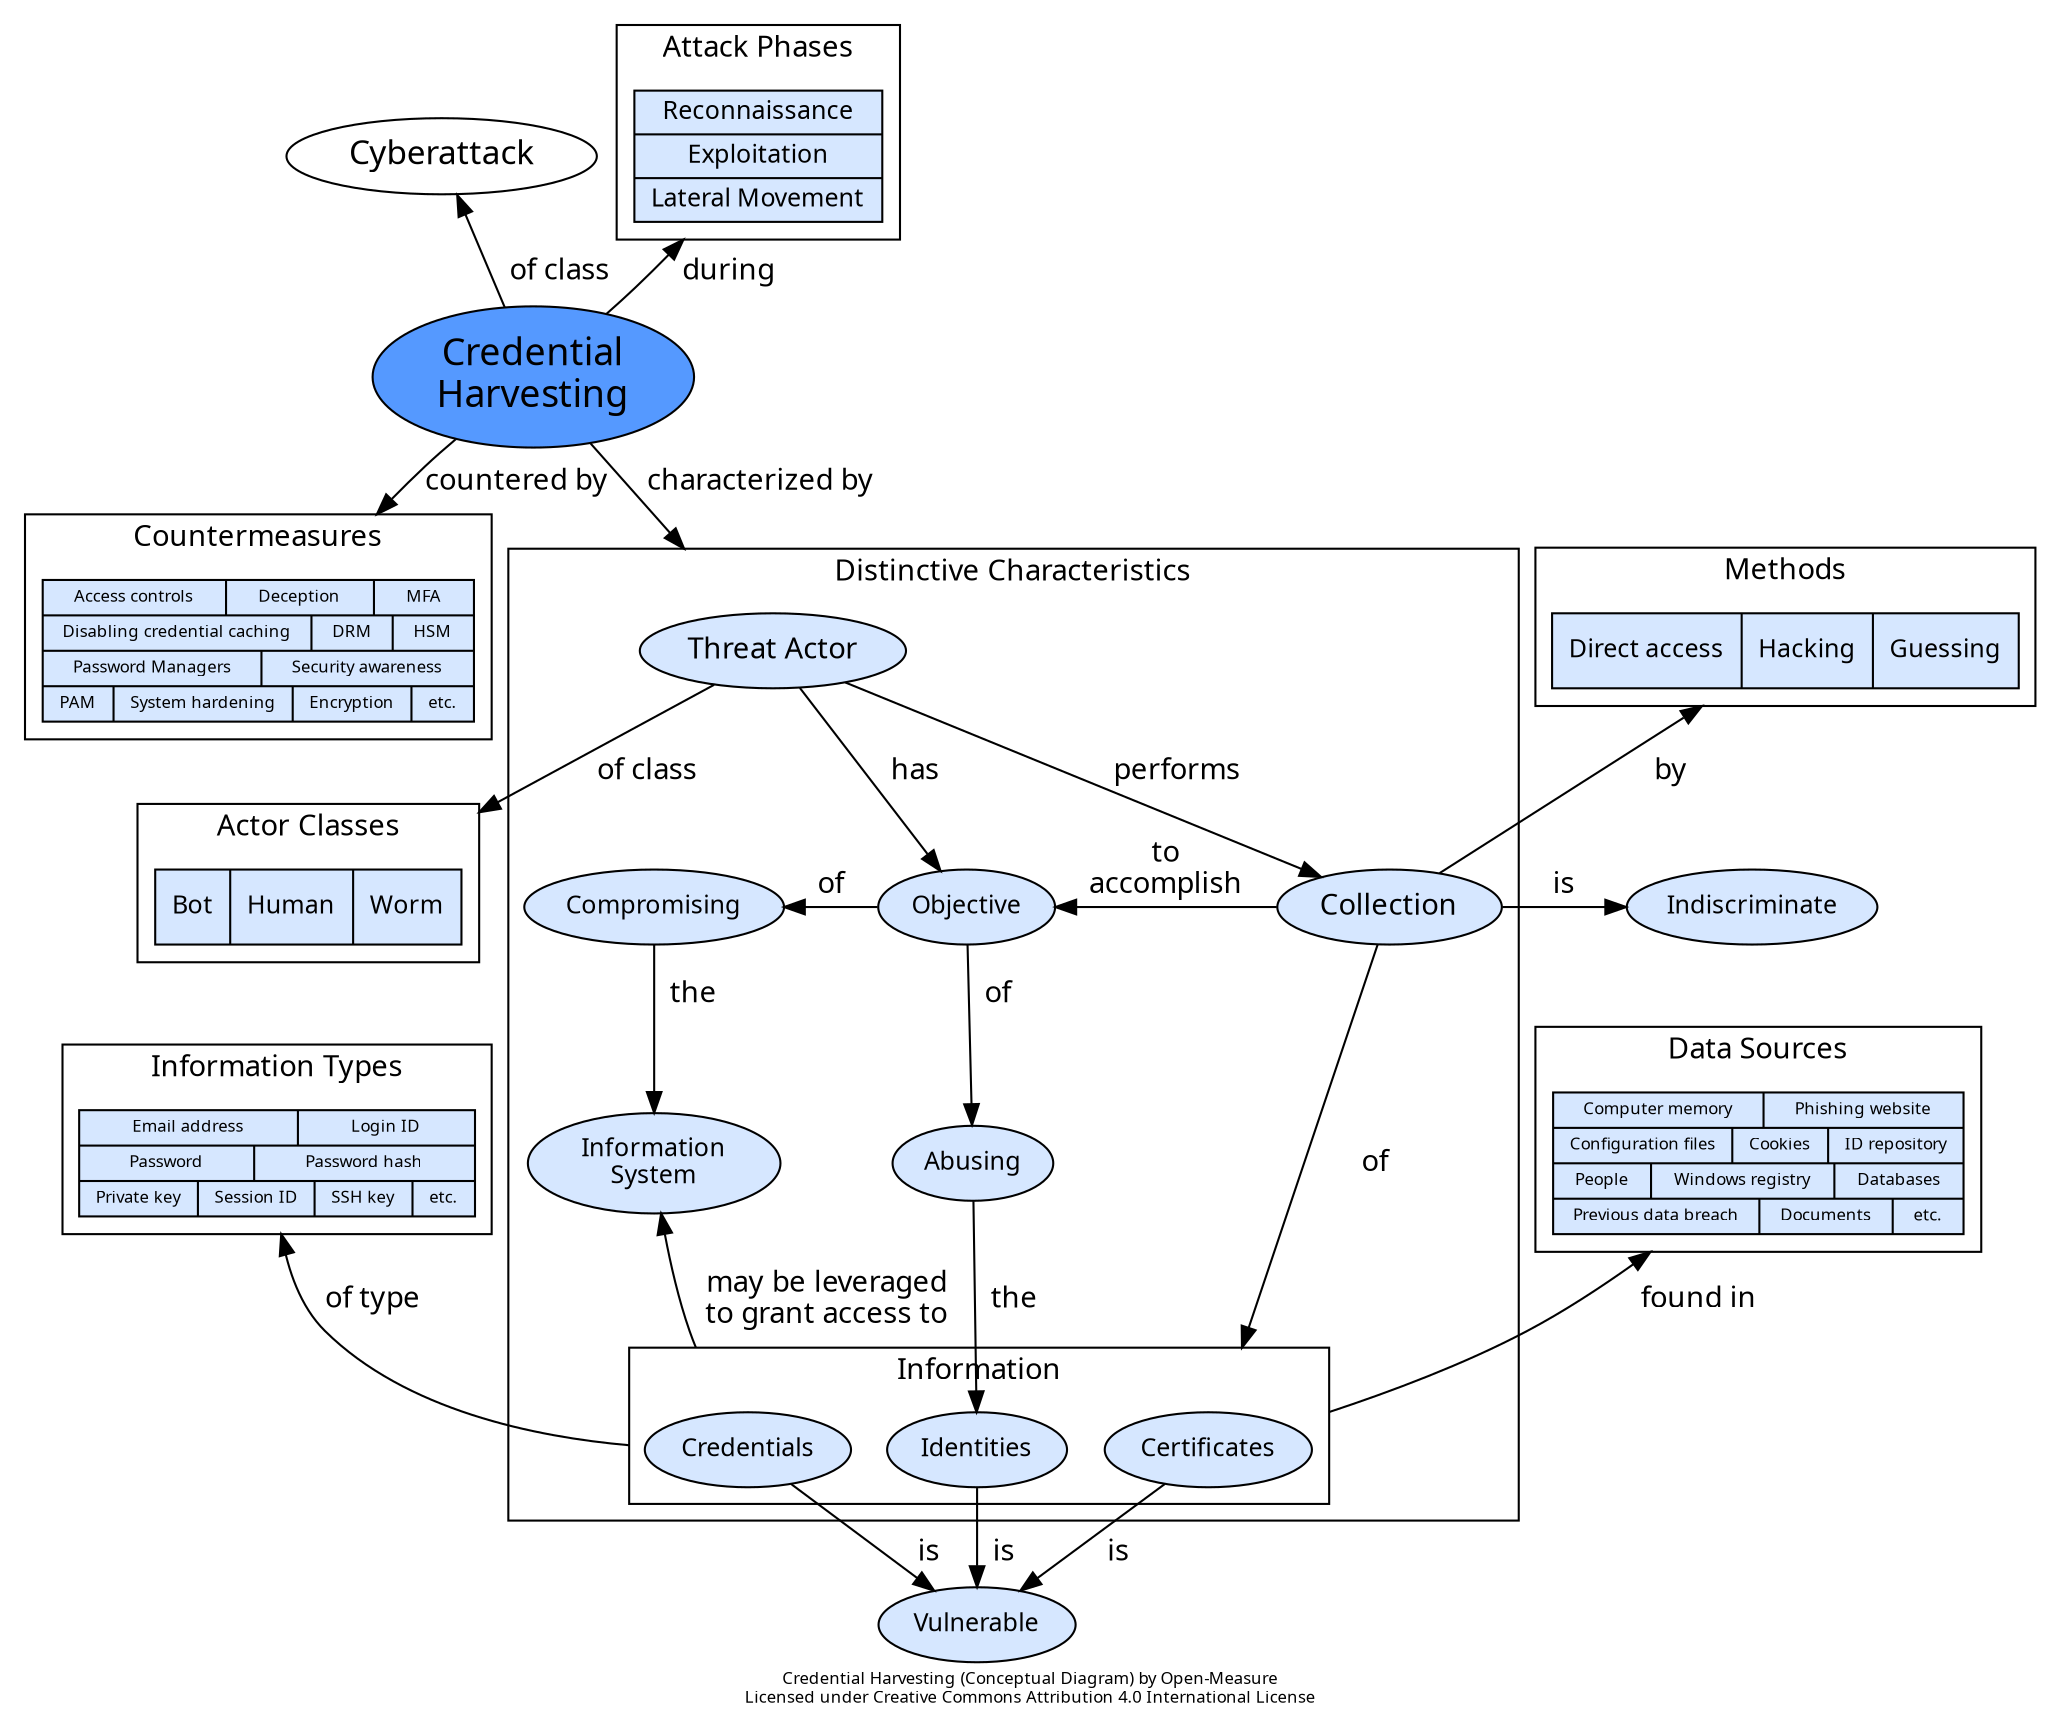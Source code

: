 digraph G {
	rankdir="TB";
	ranksep=0.25;
	splines="curve";
	newrank=true;
	packmode="clust";
	compound=true; # If true, allow edges between clusters.
	fontname="Calibri";
	label="Credential Harvesting (Conceptual Diagram) by Open-Measure\nLicensed under Creative Commons Attribution 4.0 International License";
	fontsize=8;
	node[shape="ellipse", fontsize=12, fillcolor="#d6e7ff", style="filled", fontname="Calibri"];
	edge[fontname="Calibri", minlen="1"];

	# Parent Concept
	n_cyberattack_class [fontsize=16, label="Cyberattack", fillcolor="#ffffff"];
	n_cyberattack_class -> n_credential_harvesting [label="  of class  ", dir="back"];

	n_credential_harvesting -> n_countermeasures [lhead="cluster_countermeasures", label="countered by"]
	#n_countermeasures -> n_credential_harvesting [dir="back", ltail="cluster_countermeasures", label="countered by"]
	subgraph cluster_countermeasures {
		label="Countermeasures";
		fontsize="14";
		n_countermeasures [fontsize=8, shape="record", label="{{Access controls|Deception|MFA}|{Disabling credential caching|DRM|HSM}|{Password Managers|Security awareness}|{PAM|System hardening|Encryption|etc.}}"];
	};
	subgraph cluster_attack_phases {
		label="Attack Phases";
		fontsize="14";
		n_attack_phases [shape="record", label="{Reconnaissance|Exploitation|Lateral Movement}"];
	};
	n_attack_phases -> n_credential_harvesting[dir="back", ltail="cluster_attack_phases", label="  during  "];



	# Concept
	n_credential_harvesting [label="Credential\nHarvesting", fontsize=18, fillcolor="#5599ff", URL="https://open-measure.atlassian.net/wiki/spaces/DIC/pages/1254719498"];

	# Distinctive Characteristics
	n_credential_harvesting -> n_threat_actor [label="  characterized by  ", lhead="cluster_characteristics"];
	subgraph cluster_characteristics {
		label="Distinctive Characteristics";
		fontsize="14";
		n_threat_actor [label="Threat Actor", fontsize=14];
		n_threat_actor -> n_collection [label="  performs  "];
		n_collection [label="Collection", fontsize=14];
		n_collection -> n_certificates [label="  of  ", lhead="cluster_information"];

		n_threat_actor -> n_objective [label="  has  "];
		n_objective [label="Objective"];
		n_objective -> n_compromise [label="  of  "];
		n_objective -> n_abuse [label="  of  "];
		n_compromise [label="Compromising"];
		n_compromise -> n_information_system [label="  the  "];
		n_abuse [label="Abusing"];
		n_abuse -> n_identities [label="  the  "];

		n_information_system -> n_credentials [lhead="cluster_information", label="  may be leveraged  \n  to grant access to  ", dir="back"];
		n_information_system [label="Information\nSystem"];

		subgraph cluster_information {
			label="Information";
			fontsize="14";
			n_identities [label="Identities"];
			n_credentials [label="Credentials"];
			n_certificates [label="Certificates"];
		};


	};

	n_vulnerable [label="Vulnerable"];
	n_identities -> n_vulnerable [label="  is  "];
	n_credentials -> n_vulnerable [label="  is  "];
	n_certificates -> n_vulnerable [label="  is  "];

	n_threat_actor -> n_actor_classes [lhead="cluster_threat_actor_class", label="  of class  "];
	#n_actor_classes -> n_threat_actor [dir="back", ltail="cluster_threat_actor_class", label="  of class  "];
	subgraph cluster_threat_actor_class {
		label="Actor Classes";
		fontsize="14";
		n_actor_classes [shape="record", label="Bot|Human|Worm"];
	};

	#n_identities -> n_information_types [ltail="cluster_information", lhead="cluster_information_types", label="  of type  "];
	n_information_types -> n_credentials [dir="back", lhead="cluster_information", ltail="cluster_information_types", label="of type          "];
	subgraph cluster_information_types {
		label="Information Types";
		fontsize="14";
		n_information_types [fontsize=8, shape="record", label="{{Email address|Login ID}|{Password|Password hash}|{Private key|Session ID|SSH key|etc.}}"];
	};

	n_data_sources -> n_certificates [dir="back", lhead="cluster_information", ltail="cluster_data_sources", label="  found in  "]
	#n_certificates -> n_data_sources [ltail="cluster_information", lhead="cluster_data_sources", label="  found in  "]
	subgraph cluster_data_sources {
		label="Data Sources";
		fontsize="14";
		n_data_sources [fontsize=8, shape="record", label="{{Computer memory|Phishing website}|{Configuration files|Cookies|ID repository}|{People|Windows registry|Databases}|{Previous data breach|Documents|etc.}}"];
	};

	n_methods -> n_collection [dir="back", label="    by  ", ltail="cluster_method"];
	subgraph cluster_method {
		label="Methods";
		fontsize="14";
		n_methods [shape="record", label="Direct access|Hacking|Guessing"];
	};

	n_collection -> n_indiscriminate [label="  is  "];
	n_indiscriminate [label="Indiscriminate"];

	n_objective -> n_collection [label="  to  \n  accomplish  ", dir="back"];

	# Invisible Links
	#n_compromise -> n_information_system [style=invis];
	n_methods -> n_indiscriminate [style=invis];
	#n_credentials -> n_identities -> n_certificates [style=invis];
	n_actor_classes -> n_information_types [style=invis];

	# Levels
	{ rank=same; n_credentials; n_identities; n_certificates; }
	{ rank=same; n_objective; n_compromise; n_collection; n_indiscriminate;}
	#{ rank=same; n_attack_phases; n_credential_harvesting; }

	# Snippets
	# n_person [label="Person"]
	# n_knowledge -> n_requirements [style=invis];
	# n_populations [label="{Minor|Adul under Legal Guardianship|Person granting Power of Attorney|etc.}", shape="record"]
	# subgraph cluster_strong {
	#		color=black;
	#		label = "";
	# n_strong_tranquility_property -> n_weak_tranquility_property [minlen=3, labelloc=b, xlabel="  has more  \n  constraints  \n  than  ", ltail=cluster_strong, lhead=cluster_weak];
}

